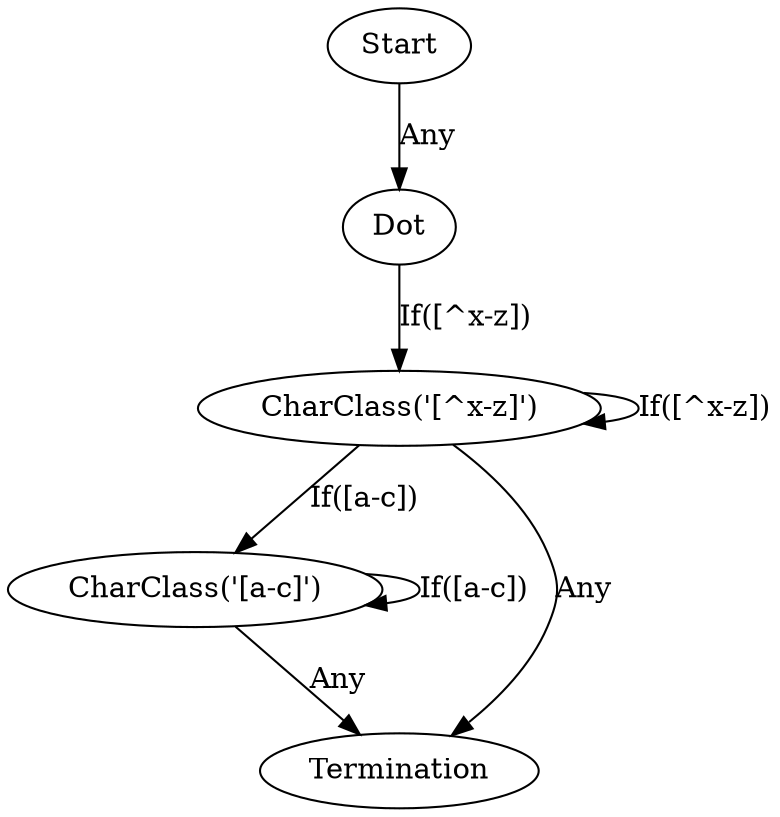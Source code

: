 digraph FSM {
node0 [label="Start"];
node0 -> node1 [label="Any"];
node1 [label="Dot"];
node1 -> node2 [label="If([^x-z])"];
node2 [label="CharClass('[^x-z]')"];
node2 -> node2 [label="If([^x-z])"];
node2 -> node3 [label="If([a-c])"];
node2 -> node4 [label="Any"];
node3 [label="CharClass('[a-c]')"];
node3 -> node3 [label="If([a-c])"];
node3 -> node4 [label="Any"];
node4 [label="Termination"];
}